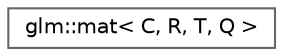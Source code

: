 digraph "Graphical Class Hierarchy"
{
 // LATEX_PDF_SIZE
  bgcolor="transparent";
  edge [fontname=Helvetica,fontsize=10,labelfontname=Helvetica,labelfontsize=10];
  node [fontname=Helvetica,fontsize=10,shape=box,height=0.2,width=0.4];
  rankdir="LR";
  Node0 [id="Node000000",label="glm::mat\< C, R, T, Q \>",height=0.2,width=0.4,color="grey40", fillcolor="white", style="filled",URL="$structglm_1_1mat.html",tooltip=" "];
}
